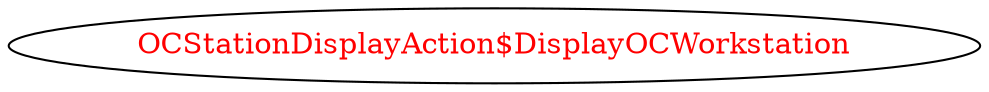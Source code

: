 digraph dependencyGraph {
 concentrate=true;
 ranksep="2.0";
 rankdir="LR"; 
 splines="ortho";
"OCStationDisplayAction$DisplayOCWorkstation" [fontcolor="red"];
}